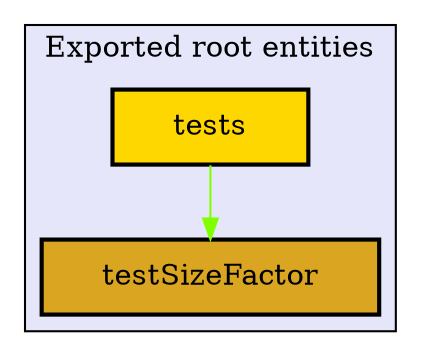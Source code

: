 digraph "Levels within Test.Thentos.Types" {
    node [margin="0.4,0.1"
         ,style=filled];
    subgraph cluster_0 {
        graph [label="Exported root entities"
              ,style=filled
              ,fillcolor=lavender];
        1 [label=testSizeFactor
          ,shape=box
          ,fillcolor=goldenrod
          ,style="filled,bold"];
        2 [label=tests
          ,shape=box
          ,fillcolor=gold
          ,style="filled,bold"];
    }
    2 -> 1 [penwidth=1
           ,color=chartreuse];
}
